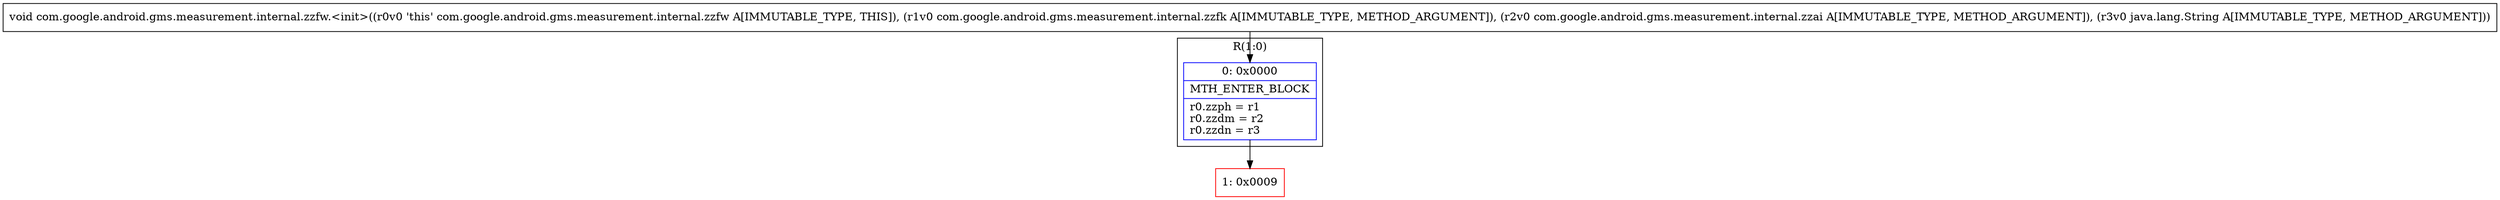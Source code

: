 digraph "CFG forcom.google.android.gms.measurement.internal.zzfw.\<init\>(Lcom\/google\/android\/gms\/measurement\/internal\/zzfk;Lcom\/google\/android\/gms\/measurement\/internal\/zzai;Ljava\/lang\/String;)V" {
subgraph cluster_Region_866511786 {
label = "R(1:0)";
node [shape=record,color=blue];
Node_0 [shape=record,label="{0\:\ 0x0000|MTH_ENTER_BLOCK\l|r0.zzph = r1\lr0.zzdm = r2\lr0.zzdn = r3\l}"];
}
Node_1 [shape=record,color=red,label="{1\:\ 0x0009}"];
MethodNode[shape=record,label="{void com.google.android.gms.measurement.internal.zzfw.\<init\>((r0v0 'this' com.google.android.gms.measurement.internal.zzfw A[IMMUTABLE_TYPE, THIS]), (r1v0 com.google.android.gms.measurement.internal.zzfk A[IMMUTABLE_TYPE, METHOD_ARGUMENT]), (r2v0 com.google.android.gms.measurement.internal.zzai A[IMMUTABLE_TYPE, METHOD_ARGUMENT]), (r3v0 java.lang.String A[IMMUTABLE_TYPE, METHOD_ARGUMENT])) }"];
MethodNode -> Node_0;
Node_0 -> Node_1;
}

